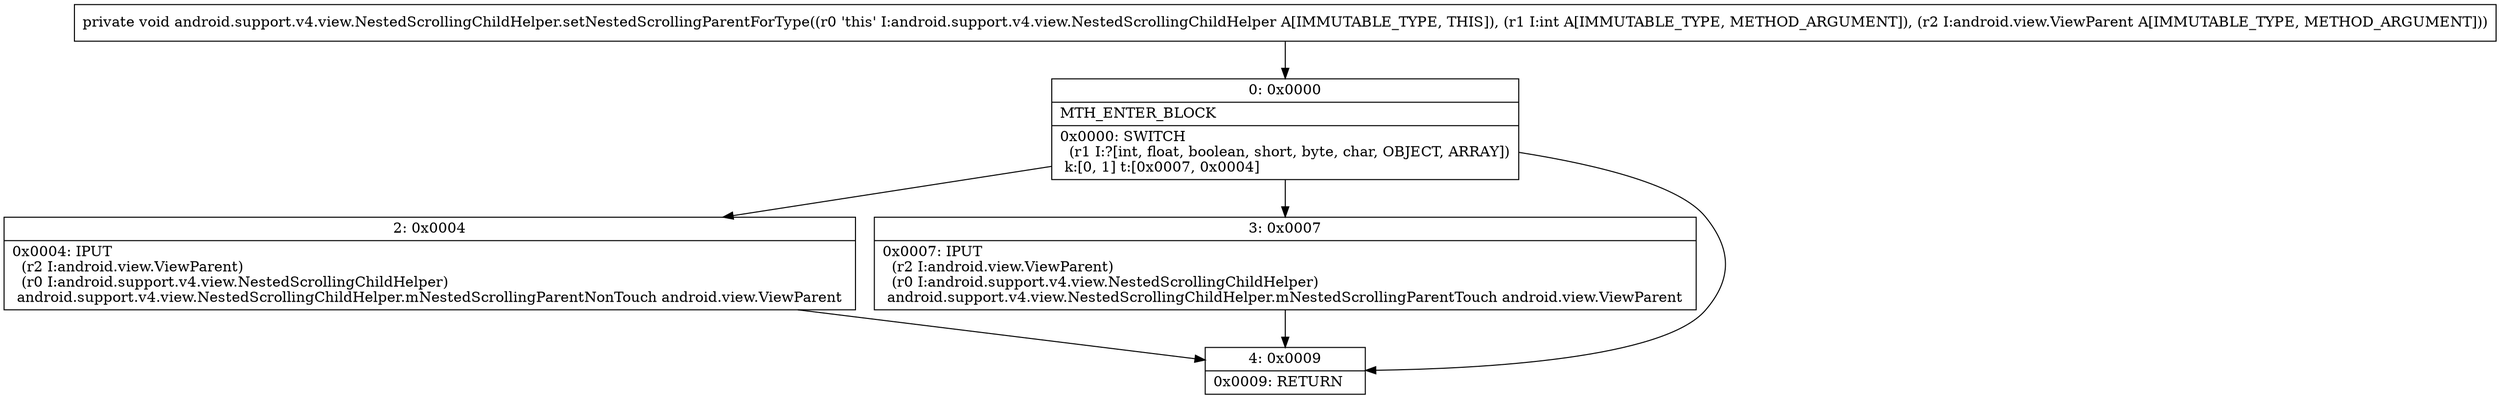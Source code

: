 digraph "CFG forandroid.support.v4.view.NestedScrollingChildHelper.setNestedScrollingParentForType(ILandroid\/view\/ViewParent;)V" {
Node_0 [shape=record,label="{0\:\ 0x0000|MTH_ENTER_BLOCK\l|0x0000: SWITCH  \l  (r1 I:?[int, float, boolean, short, byte, char, OBJECT, ARRAY])\l k:[0, 1] t:[0x0007, 0x0004] \l}"];
Node_2 [shape=record,label="{2\:\ 0x0004|0x0004: IPUT  \l  (r2 I:android.view.ViewParent)\l  (r0 I:android.support.v4.view.NestedScrollingChildHelper)\l android.support.v4.view.NestedScrollingChildHelper.mNestedScrollingParentNonTouch android.view.ViewParent \l}"];
Node_3 [shape=record,label="{3\:\ 0x0007|0x0007: IPUT  \l  (r2 I:android.view.ViewParent)\l  (r0 I:android.support.v4.view.NestedScrollingChildHelper)\l android.support.v4.view.NestedScrollingChildHelper.mNestedScrollingParentTouch android.view.ViewParent \l}"];
Node_4 [shape=record,label="{4\:\ 0x0009|0x0009: RETURN   \l}"];
MethodNode[shape=record,label="{private void android.support.v4.view.NestedScrollingChildHelper.setNestedScrollingParentForType((r0 'this' I:android.support.v4.view.NestedScrollingChildHelper A[IMMUTABLE_TYPE, THIS]), (r1 I:int A[IMMUTABLE_TYPE, METHOD_ARGUMENT]), (r2 I:android.view.ViewParent A[IMMUTABLE_TYPE, METHOD_ARGUMENT])) }"];
MethodNode -> Node_0;
Node_0 -> Node_2;
Node_0 -> Node_3;
Node_0 -> Node_4;
Node_2 -> Node_4;
Node_3 -> Node_4;
}

